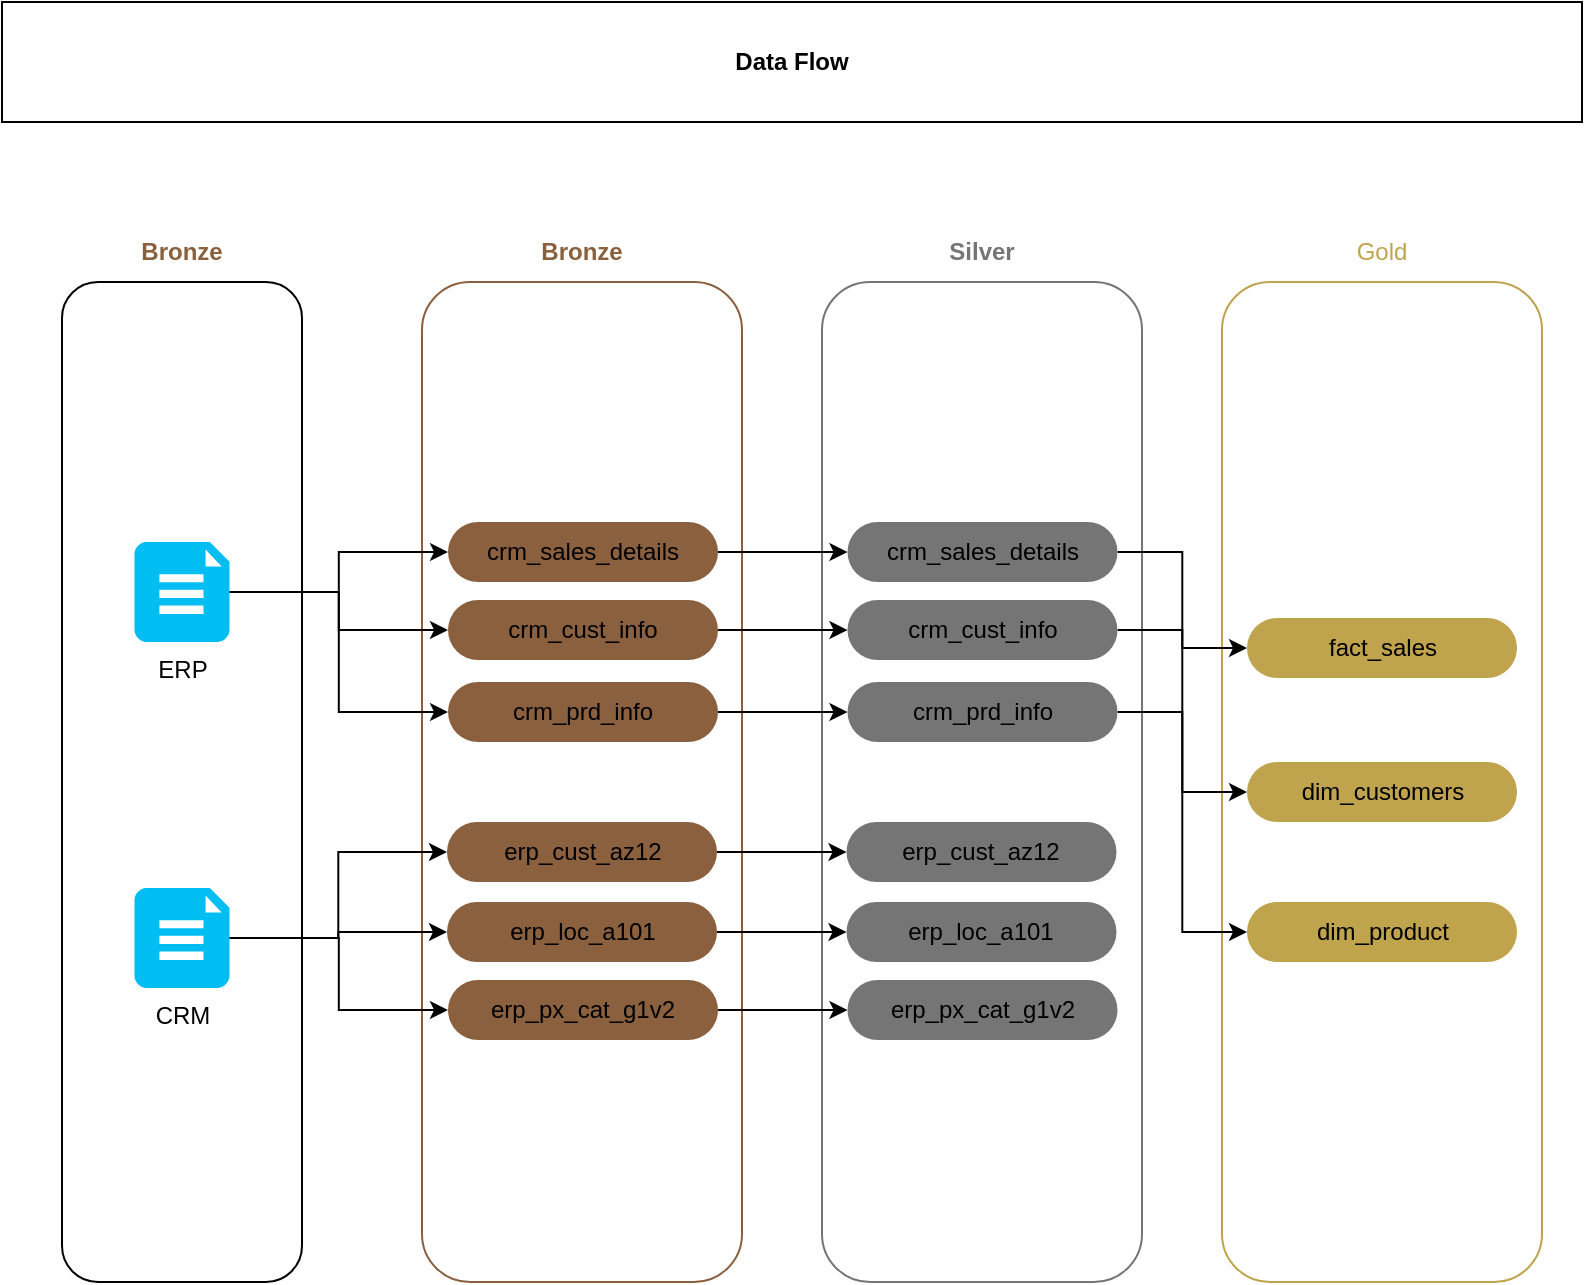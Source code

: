 <mxfile version="26.1.0">
  <diagram name="Page-1" id="CddwIf4-oofGmSLvM90a">
    <mxGraphModel dx="1434" dy="746" grid="1" gridSize="10" guides="1" tooltips="1" connect="1" arrows="1" fold="1" page="1" pageScale="1" pageWidth="850" pageHeight="1100" math="0" shadow="0">
      <root>
        <mxCell id="0" />
        <mxCell id="1" parent="0" />
        <mxCell id="CV2bUwNG1tKQA0WuUEcw-4" value="" style="rounded=1;whiteSpace=wrap;html=1;" vertex="1" parent="1">
          <mxGeometry x="40" y="160" width="120" height="500" as="geometry" />
        </mxCell>
        <mxCell id="CV2bUwNG1tKQA0WuUEcw-6" value="" style="rounded=1;whiteSpace=wrap;html=1;strokeColor=#8A603E;fillColor=default;" vertex="1" parent="1">
          <mxGeometry x="220" y="160" width="160" height="500" as="geometry" />
        </mxCell>
        <mxCell id="CV2bUwNG1tKQA0WuUEcw-7" value="&lt;span style=&quot;background-color: light-dark(#ffffff, var(--ge-dark-color, #121212));&quot;&gt;&lt;font style=&quot;color: light-dark(rgb(138, 96, 62), rgb(153, 125, 95));&quot;&gt;Bronze&lt;/font&gt;&lt;/span&gt;" style="rounded=0;whiteSpace=wrap;html=1;fillColor=none;strokeColor=none;fontStyle=1" vertex="1" parent="1">
          <mxGeometry x="219.75" y="130" width="160" height="30" as="geometry" />
        </mxCell>
        <mxCell id="CV2bUwNG1tKQA0WuUEcw-8" value="" style="rounded=1;whiteSpace=wrap;html=1;strokeColor=#757575;fillColor=default;" vertex="1" parent="1">
          <mxGeometry x="420" y="160" width="160" height="500" as="geometry" />
        </mxCell>
        <mxCell id="CV2bUwNG1tKQA0WuUEcw-9" value="&lt;font style=&quot;color: rgb(117, 117, 117);&quot;&gt;Silver&lt;/font&gt;" style="rounded=0;whiteSpace=wrap;html=1;fillColor=none;strokeColor=none;fontStyle=1" vertex="1" parent="1">
          <mxGeometry x="419.75" y="130" width="160" height="30" as="geometry" />
        </mxCell>
        <mxCell id="CV2bUwNG1tKQA0WuUEcw-10" value="" style="rounded=1;whiteSpace=wrap;html=1;strokeColor=#BFA34D;" vertex="1" parent="1">
          <mxGeometry x="620" y="160" width="160" height="500" as="geometry" />
        </mxCell>
        <mxCell id="CV2bUwNG1tKQA0WuUEcw-11" value="&lt;font style=&quot;color: rgb(191, 163, 77);&quot;&gt;Gold&lt;/font&gt;" style="rounded=0;whiteSpace=wrap;html=1;fillColor=none;strokeColor=none;" vertex="1" parent="1">
          <mxGeometry x="619.75" y="130" width="160" height="30" as="geometry" />
        </mxCell>
        <mxCell id="CV2bUwNG1tKQA0WuUEcw-51" style="edgeStyle=orthogonalEdgeStyle;rounded=0;orthogonalLoop=1;jettySize=auto;html=1;entryX=0;entryY=0.5;entryDx=0;entryDy=0;" edge="1" parent="1" source="CV2bUwNG1tKQA0WuUEcw-14" target="CV2bUwNG1tKQA0WuUEcw-34">
          <mxGeometry relative="1" as="geometry" />
        </mxCell>
        <mxCell id="CV2bUwNG1tKQA0WuUEcw-52" style="edgeStyle=orthogonalEdgeStyle;rounded=0;orthogonalLoop=1;jettySize=auto;html=1;" edge="1" parent="1" source="CV2bUwNG1tKQA0WuUEcw-14" target="CV2bUwNG1tKQA0WuUEcw-35">
          <mxGeometry relative="1" as="geometry" />
        </mxCell>
        <mxCell id="CV2bUwNG1tKQA0WuUEcw-53" style="edgeStyle=orthogonalEdgeStyle;rounded=0;orthogonalLoop=1;jettySize=auto;html=1;entryX=0;entryY=0.5;entryDx=0;entryDy=0;" edge="1" parent="1" source="CV2bUwNG1tKQA0WuUEcw-14" target="CV2bUwNG1tKQA0WuUEcw-36">
          <mxGeometry relative="1" as="geometry" />
        </mxCell>
        <mxCell id="CV2bUwNG1tKQA0WuUEcw-14" value="ERP" style="verticalLabelPosition=bottom;html=1;verticalAlign=top;align=center;strokeColor=none;fillColor=#00BEF2;shape=mxgraph.azure.file_2;pointerEvents=1;" vertex="1" parent="1">
          <mxGeometry x="76.25" y="290" width="47.5" height="50" as="geometry" />
        </mxCell>
        <mxCell id="CV2bUwNG1tKQA0WuUEcw-55" style="edgeStyle=orthogonalEdgeStyle;rounded=0;orthogonalLoop=1;jettySize=auto;html=1;entryX=0;entryY=0.5;entryDx=0;entryDy=0;" edge="1" parent="1" source="CV2bUwNG1tKQA0WuUEcw-15" target="CV2bUwNG1tKQA0WuUEcw-37">
          <mxGeometry relative="1" as="geometry" />
        </mxCell>
        <mxCell id="CV2bUwNG1tKQA0WuUEcw-56" style="edgeStyle=orthogonalEdgeStyle;rounded=0;orthogonalLoop=1;jettySize=auto;html=1;entryX=0;entryY=0.5;entryDx=0;entryDy=0;" edge="1" parent="1" source="CV2bUwNG1tKQA0WuUEcw-15" target="CV2bUwNG1tKQA0WuUEcw-38">
          <mxGeometry relative="1" as="geometry" />
        </mxCell>
        <mxCell id="CV2bUwNG1tKQA0WuUEcw-57" style="edgeStyle=orthogonalEdgeStyle;rounded=0;orthogonalLoop=1;jettySize=auto;html=1;entryX=0;entryY=0.5;entryDx=0;entryDy=0;" edge="1" parent="1" source="CV2bUwNG1tKQA0WuUEcw-15" target="CV2bUwNG1tKQA0WuUEcw-39">
          <mxGeometry relative="1" as="geometry" />
        </mxCell>
        <mxCell id="CV2bUwNG1tKQA0WuUEcw-15" value="CRM&lt;div&gt;&lt;br&gt;&lt;/div&gt;" style="verticalLabelPosition=bottom;html=1;verticalAlign=top;align=center;strokeColor=none;fillColor=#00BEF2;shape=mxgraph.azure.file_2;pointerEvents=1;" vertex="1" parent="1">
          <mxGeometry x="76.25" y="463" width="47.5" height="50" as="geometry" />
        </mxCell>
        <mxCell id="CV2bUwNG1tKQA0WuUEcw-30" value="Data Flow" style="rounded=0;whiteSpace=wrap;html=1;fontStyle=1" vertex="1" parent="1">
          <mxGeometry x="10" y="20" width="790" height="60" as="geometry" />
        </mxCell>
        <mxCell id="CV2bUwNG1tKQA0WuUEcw-58" style="edgeStyle=orthogonalEdgeStyle;rounded=0;orthogonalLoop=1;jettySize=auto;html=1;" edge="1" parent="1" source="CV2bUwNG1tKQA0WuUEcw-34" target="CV2bUwNG1tKQA0WuUEcw-41">
          <mxGeometry relative="1" as="geometry" />
        </mxCell>
        <mxCell id="CV2bUwNG1tKQA0WuUEcw-34" value="crm_sales_details" style="text;html=1;align=center;verticalAlign=middle;whiteSpace=wrap;rounded=1;fillColor=#8A603E;arcSize=50;" vertex="1" parent="1">
          <mxGeometry x="233" y="280" width="135" height="30" as="geometry" />
        </mxCell>
        <mxCell id="CV2bUwNG1tKQA0WuUEcw-59" style="edgeStyle=orthogonalEdgeStyle;rounded=0;orthogonalLoop=1;jettySize=auto;html=1;entryX=0;entryY=0.5;entryDx=0;entryDy=0;" edge="1" parent="1" source="CV2bUwNG1tKQA0WuUEcw-35" target="CV2bUwNG1tKQA0WuUEcw-42">
          <mxGeometry relative="1" as="geometry" />
        </mxCell>
        <mxCell id="CV2bUwNG1tKQA0WuUEcw-35" value="crm_cust_info" style="text;html=1;align=center;verticalAlign=middle;whiteSpace=wrap;rounded=1;fillColor=#8A603E;arcSize=50;" vertex="1" parent="1">
          <mxGeometry x="233" y="319" width="135" height="30" as="geometry" />
        </mxCell>
        <mxCell id="CV2bUwNG1tKQA0WuUEcw-60" style="edgeStyle=orthogonalEdgeStyle;rounded=0;orthogonalLoop=1;jettySize=auto;html=1;entryX=0;entryY=0.5;entryDx=0;entryDy=0;" edge="1" parent="1" source="CV2bUwNG1tKQA0WuUEcw-36" target="CV2bUwNG1tKQA0WuUEcw-43">
          <mxGeometry relative="1" as="geometry" />
        </mxCell>
        <mxCell id="CV2bUwNG1tKQA0WuUEcw-36" value="crm_prd_info" style="text;html=1;align=center;verticalAlign=middle;whiteSpace=wrap;rounded=1;fillColor=#8A603E;arcSize=50;" vertex="1" parent="1">
          <mxGeometry x="233" y="360" width="135" height="30" as="geometry" />
        </mxCell>
        <mxCell id="CV2bUwNG1tKQA0WuUEcw-61" style="edgeStyle=orthogonalEdgeStyle;rounded=0;orthogonalLoop=1;jettySize=auto;html=1;" edge="1" parent="1" source="CV2bUwNG1tKQA0WuUEcw-37" target="CV2bUwNG1tKQA0WuUEcw-44">
          <mxGeometry relative="1" as="geometry" />
        </mxCell>
        <mxCell id="CV2bUwNG1tKQA0WuUEcw-37" value="erp_cust_az12" style="text;html=1;align=center;verticalAlign=middle;whiteSpace=wrap;rounded=1;fillColor=#8A603E;arcSize=50;" vertex="1" parent="1">
          <mxGeometry x="232.5" y="430" width="135" height="30" as="geometry" />
        </mxCell>
        <mxCell id="CV2bUwNG1tKQA0WuUEcw-62" style="edgeStyle=orthogonalEdgeStyle;rounded=0;orthogonalLoop=1;jettySize=auto;html=1;entryX=0;entryY=0.5;entryDx=0;entryDy=0;" edge="1" parent="1" source="CV2bUwNG1tKQA0WuUEcw-38" target="CV2bUwNG1tKQA0WuUEcw-45">
          <mxGeometry relative="1" as="geometry" />
        </mxCell>
        <mxCell id="CV2bUwNG1tKQA0WuUEcw-38" value="erp_loc_a101" style="text;html=1;align=center;verticalAlign=middle;whiteSpace=wrap;rounded=1;fillColor=#8A603E;arcSize=50;" vertex="1" parent="1">
          <mxGeometry x="232.5" y="470" width="135" height="30" as="geometry" />
        </mxCell>
        <mxCell id="CV2bUwNG1tKQA0WuUEcw-63" style="edgeStyle=orthogonalEdgeStyle;rounded=0;orthogonalLoop=1;jettySize=auto;html=1;entryX=0;entryY=0.5;entryDx=0;entryDy=0;" edge="1" parent="1" source="CV2bUwNG1tKQA0WuUEcw-39" target="CV2bUwNG1tKQA0WuUEcw-46">
          <mxGeometry relative="1" as="geometry" />
        </mxCell>
        <mxCell id="CV2bUwNG1tKQA0WuUEcw-39" value="erp_px_cat_g1v2" style="text;html=1;align=center;verticalAlign=middle;whiteSpace=wrap;rounded=1;fillColor=#8A603E;arcSize=50;" vertex="1" parent="1">
          <mxGeometry x="233" y="509" width="135" height="30" as="geometry" />
        </mxCell>
        <mxCell id="CV2bUwNG1tKQA0WuUEcw-64" style="edgeStyle=orthogonalEdgeStyle;rounded=0;orthogonalLoop=1;jettySize=auto;html=1;entryX=0;entryY=0.5;entryDx=0;entryDy=0;" edge="1" parent="1" source="CV2bUwNG1tKQA0WuUEcw-41" target="CV2bUwNG1tKQA0WuUEcw-47">
          <mxGeometry relative="1" as="geometry" />
        </mxCell>
        <mxCell id="CV2bUwNG1tKQA0WuUEcw-41" value="crm_sales_details" style="text;html=1;align=center;verticalAlign=middle;whiteSpace=wrap;rounded=1;fillColor=#757575;arcSize=50;" vertex="1" parent="1">
          <mxGeometry x="432.75" y="280" width="135" height="30" as="geometry" />
        </mxCell>
        <mxCell id="CV2bUwNG1tKQA0WuUEcw-65" style="edgeStyle=orthogonalEdgeStyle;rounded=0;orthogonalLoop=1;jettySize=auto;html=1;entryX=0;entryY=0.5;entryDx=0;entryDy=0;" edge="1" parent="1" source="CV2bUwNG1tKQA0WuUEcw-42" target="CV2bUwNG1tKQA0WuUEcw-48">
          <mxGeometry relative="1" as="geometry" />
        </mxCell>
        <mxCell id="CV2bUwNG1tKQA0WuUEcw-42" value="crm_cust_info" style="text;html=1;align=center;verticalAlign=middle;whiteSpace=wrap;rounded=1;fillColor=#757575;arcSize=50;" vertex="1" parent="1">
          <mxGeometry x="432.75" y="319" width="135" height="30" as="geometry" />
        </mxCell>
        <mxCell id="CV2bUwNG1tKQA0WuUEcw-66" style="edgeStyle=orthogonalEdgeStyle;rounded=0;orthogonalLoop=1;jettySize=auto;html=1;entryX=0;entryY=0.5;entryDx=0;entryDy=0;" edge="1" parent="1" source="CV2bUwNG1tKQA0WuUEcw-43" target="CV2bUwNG1tKQA0WuUEcw-49">
          <mxGeometry relative="1" as="geometry" />
        </mxCell>
        <mxCell id="CV2bUwNG1tKQA0WuUEcw-43" value="crm_prd_info" style="text;html=1;align=center;verticalAlign=middle;whiteSpace=wrap;rounded=1;fillColor=#757575;arcSize=50;" vertex="1" parent="1">
          <mxGeometry x="432.75" y="360" width="135" height="30" as="geometry" />
        </mxCell>
        <mxCell id="CV2bUwNG1tKQA0WuUEcw-44" value="erp_cust_az12" style="text;html=1;align=center;verticalAlign=middle;whiteSpace=wrap;rounded=1;fillColor=#757575;arcSize=50;" vertex="1" parent="1">
          <mxGeometry x="432.25" y="430" width="135" height="30" as="geometry" />
        </mxCell>
        <mxCell id="CV2bUwNG1tKQA0WuUEcw-45" value="erp_loc_a101" style="text;html=1;align=center;verticalAlign=middle;whiteSpace=wrap;rounded=1;fillColor=#757575;arcSize=50;" vertex="1" parent="1">
          <mxGeometry x="432.25" y="470" width="135" height="30" as="geometry" />
        </mxCell>
        <mxCell id="CV2bUwNG1tKQA0WuUEcw-46" value="erp_px_cat_g1v2" style="text;html=1;align=center;verticalAlign=middle;whiteSpace=wrap;rounded=1;fillColor=#757575;arcSize=50;" vertex="1" parent="1">
          <mxGeometry x="432.75" y="509" width="135" height="30" as="geometry" />
        </mxCell>
        <mxCell id="CV2bUwNG1tKQA0WuUEcw-47" value="fact_sales" style="text;html=1;align=center;verticalAlign=middle;whiteSpace=wrap;rounded=1;fillColor=#BFA34D;arcSize=50;" vertex="1" parent="1">
          <mxGeometry x="632.5" y="328" width="135" height="30" as="geometry" />
        </mxCell>
        <mxCell id="CV2bUwNG1tKQA0WuUEcw-48" value="dim_customers" style="text;html=1;align=center;verticalAlign=middle;whiteSpace=wrap;rounded=1;fillColor=#BFA34D;arcSize=50;" vertex="1" parent="1">
          <mxGeometry x="632.5" y="400" width="135" height="30" as="geometry" />
        </mxCell>
        <mxCell id="CV2bUwNG1tKQA0WuUEcw-49" value="dim_product" style="text;html=1;align=center;verticalAlign=middle;whiteSpace=wrap;rounded=1;fillColor=#BFA34D;arcSize=50;" vertex="1" parent="1">
          <mxGeometry x="632.5" y="470" width="135" height="30" as="geometry" />
        </mxCell>
        <mxCell id="CV2bUwNG1tKQA0WuUEcw-50" value="&lt;span style=&quot;background-color: light-dark(#ffffff, var(--ge-dark-color, #121212));&quot;&gt;&lt;font style=&quot;color: light-dark(rgb(138, 96, 62), rgb(153, 125, 95));&quot;&gt;Bronze&lt;/font&gt;&lt;/span&gt;" style="rounded=0;whiteSpace=wrap;html=1;fillColor=none;strokeColor=none;fontStyle=1" vertex="1" parent="1">
          <mxGeometry x="20" y="130" width="160" height="30" as="geometry" />
        </mxCell>
      </root>
    </mxGraphModel>
  </diagram>
</mxfile>
